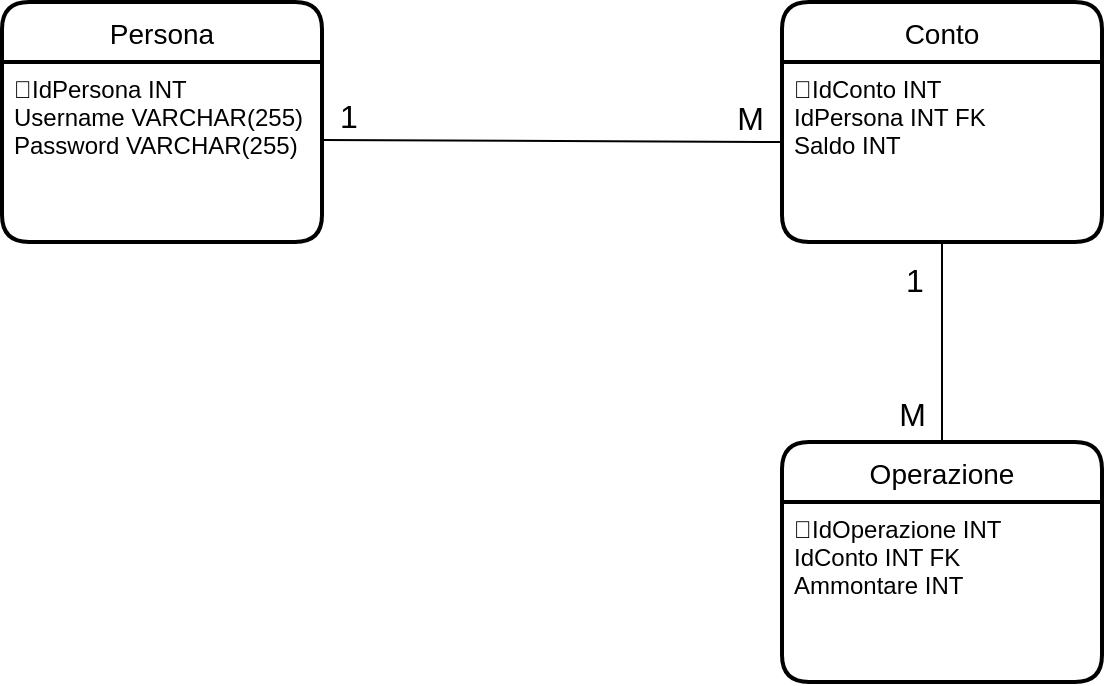 <mxfile version="20.5.3" type="device"><diagram id="ht4x-ReA9-M8a8sBHLpN" name="Pagina-1"><mxGraphModel dx="946" dy="613" grid="1" gridSize="10" guides="1" tooltips="1" connect="1" arrows="1" fold="1" page="1" pageScale="1" pageWidth="827" pageHeight="1169" math="0" shadow="0"><root><mxCell id="0"/><mxCell id="1" parent="0"/><mxCell id="uNemiSy8jZrbLDJ9JJ44-3" value="Persona" style="swimlane;childLayout=stackLayout;horizontal=1;startSize=30;horizontalStack=0;rounded=1;fontSize=14;fontStyle=0;strokeWidth=2;resizeParent=0;resizeLast=1;shadow=0;dashed=0;align=center;" vertex="1" parent="1"><mxGeometry x="110" y="90" width="160" height="120" as="geometry"/></mxCell><mxCell id="uNemiSy8jZrbLDJ9JJ44-4" value="🔑IdPersona INT&#10;Username VARCHAR(255)&#10;Password VARCHAR(255)" style="align=left;strokeColor=none;fillColor=none;spacingLeft=4;fontSize=12;verticalAlign=top;resizable=0;rotatable=0;part=1;" vertex="1" parent="uNemiSy8jZrbLDJ9JJ44-3"><mxGeometry y="30" width="160" height="90" as="geometry"/></mxCell><mxCell id="uNemiSy8jZrbLDJ9JJ44-6" value="Conto" style="swimlane;childLayout=stackLayout;horizontal=1;startSize=30;horizontalStack=0;rounded=1;fontSize=14;fontStyle=0;strokeWidth=2;resizeParent=0;resizeLast=1;shadow=0;dashed=0;align=center;" vertex="1" parent="1"><mxGeometry x="500" y="90" width="160" height="120" as="geometry"/></mxCell><mxCell id="uNemiSy8jZrbLDJ9JJ44-7" value="🔑IdConto INT&#10;IdPersona INT FK&#10;Saldo INT" style="align=left;strokeColor=none;fillColor=none;spacingLeft=4;fontSize=12;verticalAlign=top;resizable=0;rotatable=0;part=1;" vertex="1" parent="uNemiSy8jZrbLDJ9JJ44-6"><mxGeometry y="30" width="160" height="90" as="geometry"/></mxCell><mxCell id="uNemiSy8jZrbLDJ9JJ44-8" value="Operazione" style="swimlane;childLayout=stackLayout;horizontal=1;startSize=30;horizontalStack=0;rounded=1;fontSize=14;fontStyle=0;strokeWidth=2;resizeParent=0;resizeLast=1;shadow=0;dashed=0;align=center;" vertex="1" parent="1"><mxGeometry x="500" y="310" width="160" height="120" as="geometry"/></mxCell><mxCell id="uNemiSy8jZrbLDJ9JJ44-9" value="🔑IdOperazione INT&#10;IdConto INT FK&#10;Ammontare INT" style="align=left;strokeColor=none;fillColor=none;spacingLeft=4;fontSize=12;verticalAlign=top;resizable=0;rotatable=0;part=1;" vertex="1" parent="uNemiSy8jZrbLDJ9JJ44-8"><mxGeometry y="30" width="160" height="90" as="geometry"/></mxCell><mxCell id="uNemiSy8jZrbLDJ9JJ44-18" value="" style="endArrow=none;html=1;rounded=0;strokeColor=default;fontSize=16;startSize=5;endSize=5;jumpStyle=none;jumpSize=6;exitX=1;exitY=0.433;exitDx=0;exitDy=0;exitPerimeter=0;" edge="1" parent="1" source="uNemiSy8jZrbLDJ9JJ44-4"><mxGeometry relative="1" as="geometry"><mxPoint x="300" y="160" as="sourcePoint"/><mxPoint x="500" y="160" as="targetPoint"/></mxGeometry></mxCell><mxCell id="uNemiSy8jZrbLDJ9JJ44-19" value="1" style="resizable=0;html=1;align=left;verticalAlign=bottom;fontSize=16;" connectable="0" vertex="1" parent="uNemiSy8jZrbLDJ9JJ44-18"><mxGeometry x="-1" relative="1" as="geometry"><mxPoint x="7" as="offset"/></mxGeometry></mxCell><mxCell id="uNemiSy8jZrbLDJ9JJ44-20" value="M" style="resizable=0;html=1;align=right;verticalAlign=bottom;fontSize=16;" connectable="0" vertex="1" parent="uNemiSy8jZrbLDJ9JJ44-18"><mxGeometry x="1" relative="1" as="geometry"><mxPoint x="-8" as="offset"/></mxGeometry></mxCell><mxCell id="uNemiSy8jZrbLDJ9JJ44-23" value="" style="endArrow=none;html=1;rounded=0;strokeColor=default;fontSize=16;startSize=5;endSize=5;jumpStyle=none;jumpSize=6;exitX=0.5;exitY=1;exitDx=0;exitDy=0;entryX=0.5;entryY=0;entryDx=0;entryDy=0;" edge="1" parent="1" source="uNemiSy8jZrbLDJ9JJ44-7" target="uNemiSy8jZrbLDJ9JJ44-8"><mxGeometry relative="1" as="geometry"><mxPoint x="280" y="168.97" as="sourcePoint"/><mxPoint x="510" y="170" as="targetPoint"/></mxGeometry></mxCell><mxCell id="uNemiSy8jZrbLDJ9JJ44-24" value="1" style="resizable=0;html=1;align=left;verticalAlign=bottom;fontSize=16;" connectable="0" vertex="1" parent="uNemiSy8jZrbLDJ9JJ44-23"><mxGeometry x="-1" relative="1" as="geometry"><mxPoint x="-20" y="30" as="offset"/></mxGeometry></mxCell><mxCell id="uNemiSy8jZrbLDJ9JJ44-25" value="M" style="resizable=0;html=1;align=right;verticalAlign=bottom;fontSize=16;" connectable="0" vertex="1" parent="uNemiSy8jZrbLDJ9JJ44-23"><mxGeometry x="1" relative="1" as="geometry"><mxPoint x="-8" y="-3" as="offset"/></mxGeometry></mxCell></root></mxGraphModel></diagram></mxfile>